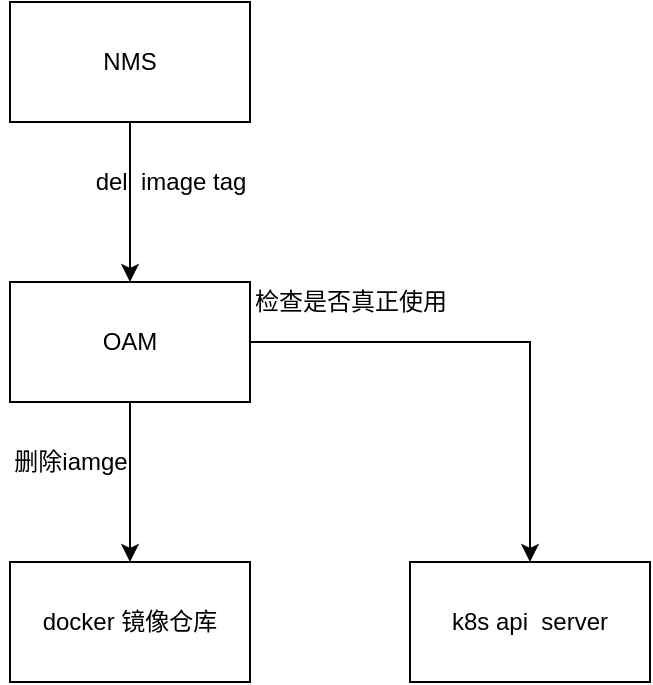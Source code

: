 <mxfile version="14.6.6" type="github">
  <diagram id="ffvdOum06S6htCNZCBgj" name="第 1 页">
    <mxGraphModel dx="1422" dy="727" grid="1" gridSize="10" guides="1" tooltips="1" connect="1" arrows="1" fold="1" page="1" pageScale="1" pageWidth="827" pageHeight="1169" math="0" shadow="0">
      <root>
        <mxCell id="0" />
        <mxCell id="1" parent="0" />
        <mxCell id="AaHlQBLxHPW9s6RVjmMW-3" value="" style="edgeStyle=orthogonalEdgeStyle;rounded=0;orthogonalLoop=1;jettySize=auto;html=1;" edge="1" parent="1" source="AaHlQBLxHPW9s6RVjmMW-1" target="AaHlQBLxHPW9s6RVjmMW-2">
          <mxGeometry relative="1" as="geometry" />
        </mxCell>
        <mxCell id="AaHlQBLxHPW9s6RVjmMW-1" value="NMS" style="rounded=0;whiteSpace=wrap;html=1;" vertex="1" parent="1">
          <mxGeometry x="230" y="130" width="120" height="60" as="geometry" />
        </mxCell>
        <mxCell id="AaHlQBLxHPW9s6RVjmMW-5" value="" style="edgeStyle=orthogonalEdgeStyle;rounded=0;orthogonalLoop=1;jettySize=auto;html=1;" edge="1" parent="1" source="AaHlQBLxHPW9s6RVjmMW-2" target="AaHlQBLxHPW9s6RVjmMW-4">
          <mxGeometry relative="1" as="geometry" />
        </mxCell>
        <mxCell id="AaHlQBLxHPW9s6RVjmMW-8" style="edgeStyle=orthogonalEdgeStyle;rounded=0;orthogonalLoop=1;jettySize=auto;html=1;exitX=1;exitY=0.5;exitDx=0;exitDy=0;entryX=0.5;entryY=0;entryDx=0;entryDy=0;" edge="1" parent="1" source="AaHlQBLxHPW9s6RVjmMW-2" target="AaHlQBLxHPW9s6RVjmMW-7">
          <mxGeometry relative="1" as="geometry" />
        </mxCell>
        <mxCell id="AaHlQBLxHPW9s6RVjmMW-2" value="OAM" style="rounded=0;whiteSpace=wrap;html=1;" vertex="1" parent="1">
          <mxGeometry x="230" y="270" width="120" height="60" as="geometry" />
        </mxCell>
        <mxCell id="AaHlQBLxHPW9s6RVjmMW-4" value="docker 镜像仓库" style="whiteSpace=wrap;html=1;rounded=0;" vertex="1" parent="1">
          <mxGeometry x="230" y="410" width="120" height="60" as="geometry" />
        </mxCell>
        <mxCell id="AaHlQBLxHPW9s6RVjmMW-6" value="del&amp;nbsp; image tag" style="text;html=1;align=center;verticalAlign=middle;resizable=0;points=[];autosize=1;strokeColor=none;" vertex="1" parent="1">
          <mxGeometry x="265" y="210" width="90" height="20" as="geometry" />
        </mxCell>
        <mxCell id="AaHlQBLxHPW9s6RVjmMW-7" value="k8s api&amp;nbsp; server" style="rounded=0;whiteSpace=wrap;html=1;" vertex="1" parent="1">
          <mxGeometry x="430" y="410" width="120" height="60" as="geometry" />
        </mxCell>
        <mxCell id="AaHlQBLxHPW9s6RVjmMW-9" value="检查是否真正使用" style="text;html=1;align=center;verticalAlign=middle;resizable=0;points=[];autosize=1;strokeColor=none;" vertex="1" parent="1">
          <mxGeometry x="345" y="270" width="110" height="20" as="geometry" />
        </mxCell>
        <mxCell id="AaHlQBLxHPW9s6RVjmMW-10" value="删除iamge" style="text;html=1;align=center;verticalAlign=middle;resizable=0;points=[];autosize=1;strokeColor=none;" vertex="1" parent="1">
          <mxGeometry x="225" y="350" width="70" height="20" as="geometry" />
        </mxCell>
      </root>
    </mxGraphModel>
  </diagram>
</mxfile>
